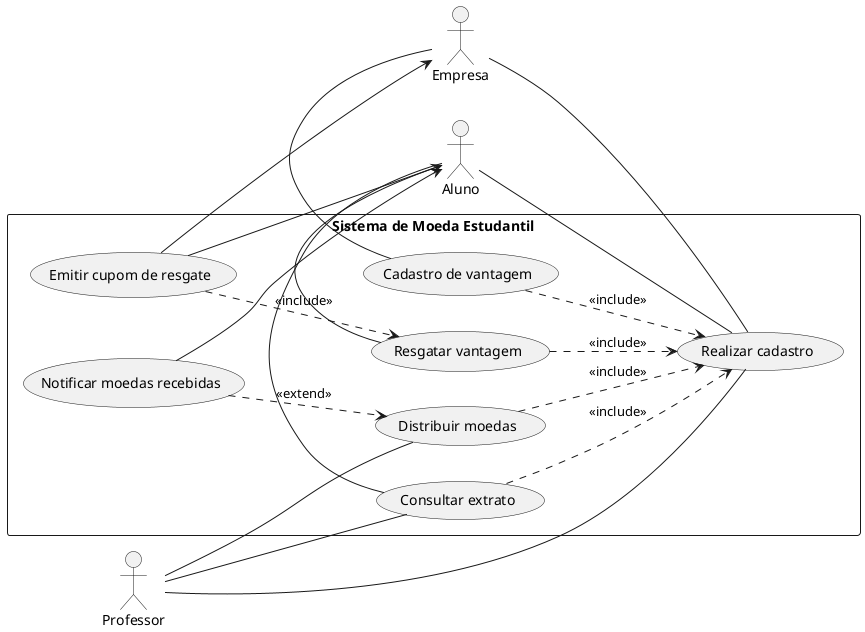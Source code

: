 @startuml Diagrama de Casos de Uso
left to right direction

actor "Aluno" as aluno
actor "Professor" as professor
actor "Empresa" as empresa

rectangle "Sistema de Moeda Estudantil" {
    usecase "Realizar cadastro" as uc_cadastro
    usecase "Distribuir moedas" as uc_distribuir_moedas
    usecase "Notificar moedas recebidas" as uc_notificar_moedas
    usecase "Consultar extrato" as uc_extrato
    usecase "Cadastro de vantagem" as uc_cadastro_vantagem
    usecase "Resgatar vantagem" as uc_resgatar_vantagem
    usecase "Emitir cupom de resgate" as uc_emitir_cupom
}

aluno -- uc_cadastro
aluno -- uc_extrato
aluno -- uc_resgatar_vantagem

professor -- uc_cadastro
professor -- uc_extrato
professor -- uc_distribuir_moedas

empresa -- uc_cadastro
empresa -- uc_cadastro_vantagem

' Every use case uses depends on the "Realizar cadastro" use case
uc_distribuir_moedas ..> uc_cadastro : <<include>>
uc_extrato ..> uc_cadastro : <<include>>
uc_cadastro_vantagem ..> uc_cadastro : <<include>>
uc_resgatar_vantagem ..> uc_cadastro : <<include>>

uc_emitir_cupom ..> uc_resgatar_vantagem : <<include>>
uc_notificar_moedas ..> uc_distribuir_moedas : <<extend>>

' Cupom is sent to the student and company
uc_emitir_cupom --> aluno
uc_emitir_cupom --> empresa

' Notification is sent to the student
uc_notificar_moedas --> aluno

@enduml